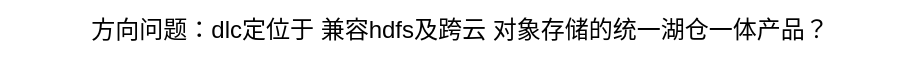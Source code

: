 <mxfile version="20.2.3" type="github">
  <diagram id="dzDGJaT0LqkKtjmnmPE_" name="Page-1">
    <mxGraphModel dx="1298" dy="773" grid="1" gridSize="10" guides="1" tooltips="1" connect="1" arrows="1" fold="1" page="1" pageScale="1" pageWidth="827" pageHeight="1169" math="0" shadow="0">
      <root>
        <mxCell id="0" />
        <mxCell id="1" parent="0" />
        <mxCell id="bD3E9LJAJzrm63IDOAJ8-2" value="方向问题：dlc定位于 兼容hdfs及跨云 对象存储的统一湖仓一体产品？" style="text;html=1;strokeColor=none;fillColor=none;align=center;verticalAlign=middle;whiteSpace=wrap;rounded=0;" vertex="1" parent="1">
          <mxGeometry x="30" y="250" width="460" height="30" as="geometry" />
        </mxCell>
      </root>
    </mxGraphModel>
  </diagram>
</mxfile>
